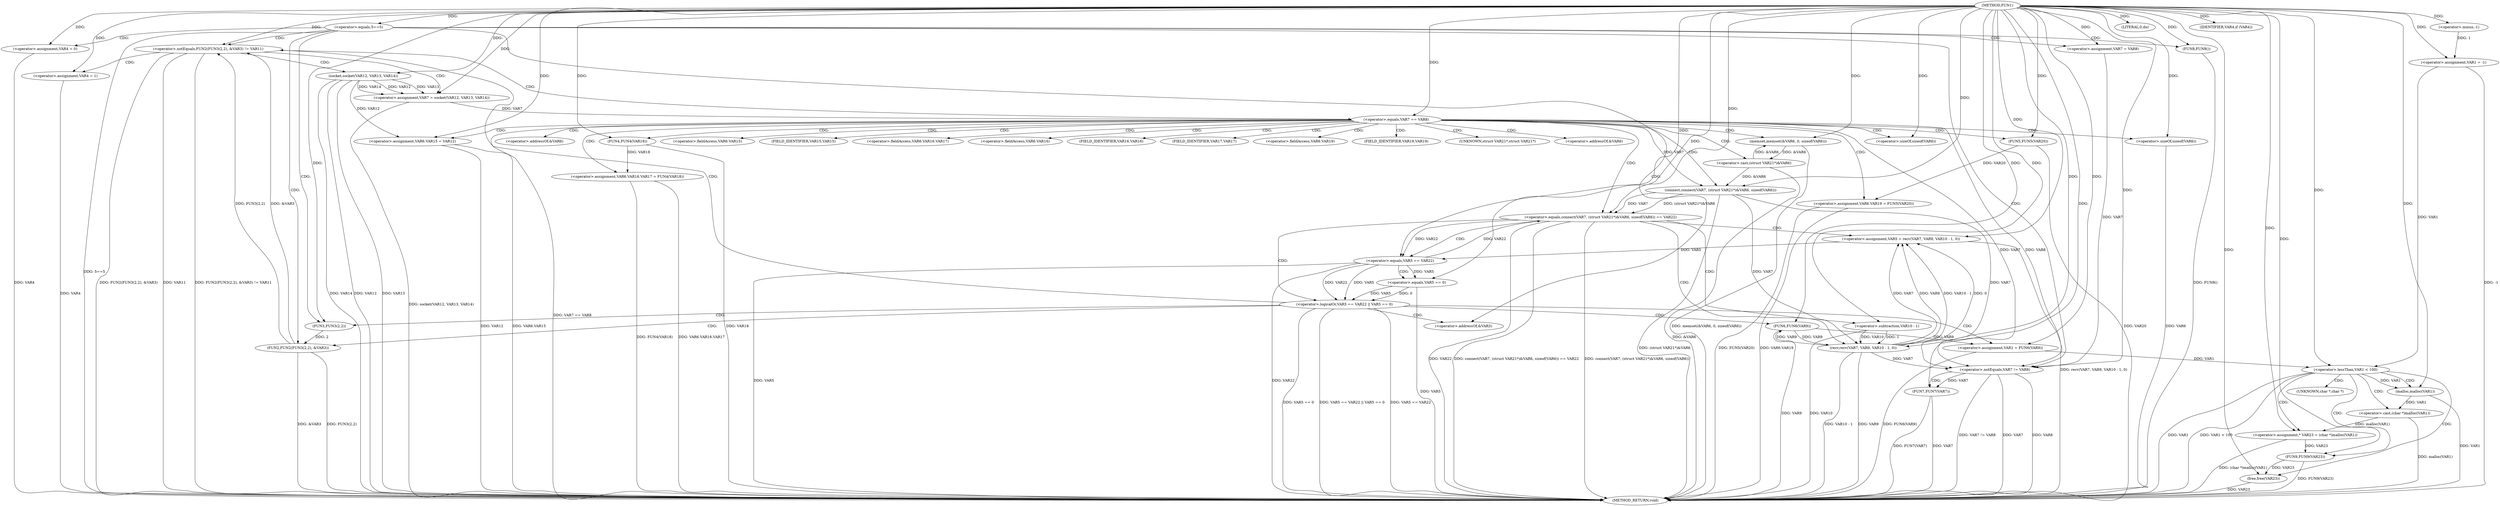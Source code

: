 digraph FUN1 {  
"1000100" [label = "(METHOD,FUN1)" ]
"1000242" [label = "(METHOD_RETURN,void)" ]
"1000103" [label = "(<operator>.assignment,VAR1 = -1)" ]
"1000105" [label = "(<operator>.minus,-1)" ]
"1000108" [label = "(<operator>.equals,5==5)" ]
"1000115" [label = "(<operator>.assignment,VAR4 = 0)" ]
"1000121" [label = "(<operator>.assignment,VAR7 = VAR8)" ]
"1000128" [label = "(<operator>.notEquals,FUN2(FUN3(2,2), &VAR3) != VAR11)" ]
"1000129" [label = "(FUN2,FUN2(FUN3(2,2), &VAR3))" ]
"1000130" [label = "(FUN3,FUN3(2,2))" ]
"1000138" [label = "(<operator>.assignment,VAR4 = 1)" ]
"1000141" [label = "(<operator>.assignment,VAR7 = socket(VAR12, VAR13, VAR14))" ]
"1000143" [label = "(socket,socket(VAR12, VAR13, VAR14))" ]
"1000148" [label = "(<operator>.equals,VAR7 == VAR8)" ]
"1000153" [label = "(memset,memset(&VAR6, 0, sizeof(VAR6)))" ]
"1000157" [label = "(<operator>.sizeOf,sizeof(VAR6))" ]
"1000159" [label = "(<operator>.assignment,VAR6.VAR15 = VAR12)" ]
"1000164" [label = "(<operator>.assignment,VAR6.VAR16.VAR17 = FUN4(VAR18))" ]
"1000170" [label = "(FUN4,FUN4(VAR18))" ]
"1000172" [label = "(<operator>.assignment,VAR6.VAR19 = FUN5(VAR20))" ]
"1000176" [label = "(FUN5,FUN5(VAR20))" ]
"1000179" [label = "(<operator>.equals,connect(VAR7, (struct VAR21*)&VAR6, sizeof(VAR6)) == VAR22)" ]
"1000180" [label = "(connect,connect(VAR7, (struct VAR21*)&VAR6, sizeof(VAR6)))" ]
"1000182" [label = "(<operator>.cast,(struct VAR21*)&VAR6)" ]
"1000186" [label = "(<operator>.sizeOf,sizeof(VAR6))" ]
"1000191" [label = "(<operator>.assignment,VAR5 = recv(VAR7, VAR9, VAR10 - 1, 0))" ]
"1000193" [label = "(recv,recv(VAR7, VAR9, VAR10 - 1, 0))" ]
"1000196" [label = "(<operator>.subtraction,VAR10 - 1)" ]
"1000201" [label = "(<operator>.logicalOr,VAR5 == VAR22 || VAR5 == 0)" ]
"1000202" [label = "(<operator>.equals,VAR5 == VAR22)" ]
"1000205" [label = "(<operator>.equals,VAR5 == 0)" ]
"1000210" [label = "(<operator>.assignment,VAR1 = FUN6(VAR9))" ]
"1000212" [label = "(FUN6,FUN6(VAR9))" ]
"1000214" [label = "(LITERAL,0,do)" ]
"1000216" [label = "(<operator>.notEquals,VAR7 != VAR8)" ]
"1000220" [label = "(FUN7,FUN7(VAR7))" ]
"1000223" [label = "(IDENTIFIER,VAR4,if (VAR4))" ]
"1000225" [label = "(FUN8,FUN8())" ]
"1000227" [label = "(<operator>.lessThan,VAR1 < 100)" ]
"1000232" [label = "(<operator>.assignment,* VAR23 = (char *)malloc(VAR1))" ]
"1000234" [label = "(<operator>.cast,(char *)malloc(VAR1))" ]
"1000236" [label = "(malloc,malloc(VAR1))" ]
"1000238" [label = "(FUN9,FUN9(VAR23))" ]
"1000240" [label = "(free,free(VAR23))" ]
"1000133" [label = "(<operator>.addressOf,&VAR3)" ]
"1000154" [label = "(<operator>.addressOf,&VAR6)" ]
"1000160" [label = "(<operator>.fieldAccess,VAR6.VAR15)" ]
"1000162" [label = "(FIELD_IDENTIFIER,VAR15,VAR15)" ]
"1000165" [label = "(<operator>.fieldAccess,VAR6.VAR16.VAR17)" ]
"1000166" [label = "(<operator>.fieldAccess,VAR6.VAR16)" ]
"1000168" [label = "(FIELD_IDENTIFIER,VAR16,VAR16)" ]
"1000169" [label = "(FIELD_IDENTIFIER,VAR17,VAR17)" ]
"1000173" [label = "(<operator>.fieldAccess,VAR6.VAR19)" ]
"1000175" [label = "(FIELD_IDENTIFIER,VAR19,VAR19)" ]
"1000183" [label = "(UNKNOWN,struct VAR21*,struct VAR21*)" ]
"1000184" [label = "(<operator>.addressOf,&VAR6)" ]
"1000235" [label = "(UNKNOWN,char *,char *)" ]
  "1000216" -> "1000242"  [ label = "DDG: VAR7 != VAR8"] 
  "1000179" -> "1000242"  [ label = "DDG: connect(VAR7, (struct VAR21*)&VAR6, sizeof(VAR6)) == VAR22"] 
  "1000103" -> "1000242"  [ label = "DDG: -1"] 
  "1000153" -> "1000242"  [ label = "DDG: memset(&VAR6, 0, sizeof(VAR6))"] 
  "1000129" -> "1000242"  [ label = "DDG: &VAR3"] 
  "1000210" -> "1000242"  [ label = "DDG: FUN6(VAR9)"] 
  "1000201" -> "1000242"  [ label = "DDG: VAR5 == 0"] 
  "1000115" -> "1000242"  [ label = "DDG: VAR4"] 
  "1000180" -> "1000242"  [ label = "DDG: (struct VAR21*)&VAR6"] 
  "1000179" -> "1000242"  [ label = "DDG: VAR22"] 
  "1000129" -> "1000242"  [ label = "DDG: FUN3(2,2)"] 
  "1000186" -> "1000242"  [ label = "DDG: VAR6"] 
  "1000225" -> "1000242"  [ label = "DDG: FUN8()"] 
  "1000220" -> "1000242"  [ label = "DDG: VAR7"] 
  "1000201" -> "1000242"  [ label = "DDG: VAR5 == VAR22 || VAR5 == 0"] 
  "1000227" -> "1000242"  [ label = "DDG: VAR1 < 100"] 
  "1000108" -> "1000242"  [ label = "DDG: 5==5"] 
  "1000236" -> "1000242"  [ label = "DDG: VAR1"] 
  "1000234" -> "1000242"  [ label = "DDG: malloc(VAR1)"] 
  "1000216" -> "1000242"  [ label = "DDG: VAR7"] 
  "1000238" -> "1000242"  [ label = "DDG: FUN9(VAR23)"] 
  "1000159" -> "1000242"  [ label = "DDG: VAR6.VAR15"] 
  "1000227" -> "1000242"  [ label = "DDG: VAR1"] 
  "1000205" -> "1000242"  [ label = "DDG: VAR5"] 
  "1000138" -> "1000242"  [ label = "DDG: VAR4"] 
  "1000193" -> "1000242"  [ label = "DDG: VAR9"] 
  "1000182" -> "1000242"  [ label = "DDG: &VAR6"] 
  "1000128" -> "1000242"  [ label = "DDG: FUN2(FUN3(2,2), &VAR3)"] 
  "1000143" -> "1000242"  [ label = "DDG: VAR12"] 
  "1000179" -> "1000242"  [ label = "DDG: connect(VAR7, (struct VAR21*)&VAR6, sizeof(VAR6))"] 
  "1000216" -> "1000242"  [ label = "DDG: VAR8"] 
  "1000202" -> "1000242"  [ label = "DDG: VAR5"] 
  "1000148" -> "1000242"  [ label = "DDG: VAR7 == VAR8"] 
  "1000172" -> "1000242"  [ label = "DDG: FUN5(VAR20)"] 
  "1000196" -> "1000242"  [ label = "DDG: VAR10"] 
  "1000212" -> "1000242"  [ label = "DDG: VAR9"] 
  "1000128" -> "1000242"  [ label = "DDG: VAR11"] 
  "1000191" -> "1000242"  [ label = "DDG: recv(VAR7, VAR9, VAR10 - 1, 0)"] 
  "1000172" -> "1000242"  [ label = "DDG: VAR6.VAR19"] 
  "1000232" -> "1000242"  [ label = "DDG: (char *)malloc(VAR1)"] 
  "1000141" -> "1000242"  [ label = "DDG: socket(VAR12, VAR13, VAR14)"] 
  "1000143" -> "1000242"  [ label = "DDG: VAR13"] 
  "1000220" -> "1000242"  [ label = "DDG: FUN7(VAR7)"] 
  "1000170" -> "1000242"  [ label = "DDG: VAR18"] 
  "1000176" -> "1000242"  [ label = "DDG: VAR20"] 
  "1000164" -> "1000242"  [ label = "DDG: FUN4(VAR18)"] 
  "1000128" -> "1000242"  [ label = "DDG: FUN2(FUN3(2,2), &VAR3) != VAR11"] 
  "1000159" -> "1000242"  [ label = "DDG: VAR12"] 
  "1000193" -> "1000242"  [ label = "DDG: VAR10 - 1"] 
  "1000143" -> "1000242"  [ label = "DDG: VAR14"] 
  "1000240" -> "1000242"  [ label = "DDG: VAR23"] 
  "1000201" -> "1000242"  [ label = "DDG: VAR5 == VAR22"] 
  "1000202" -> "1000242"  [ label = "DDG: VAR22"] 
  "1000164" -> "1000242"  [ label = "DDG: VAR6.VAR16.VAR17"] 
  "1000105" -> "1000103"  [ label = "DDG: 1"] 
  "1000100" -> "1000103"  [ label = "DDG: "] 
  "1000100" -> "1000105"  [ label = "DDG: "] 
  "1000100" -> "1000108"  [ label = "DDG: "] 
  "1000100" -> "1000115"  [ label = "DDG: "] 
  "1000100" -> "1000121"  [ label = "DDG: "] 
  "1000129" -> "1000128"  [ label = "DDG: FUN3(2,2)"] 
  "1000129" -> "1000128"  [ label = "DDG: &VAR3"] 
  "1000130" -> "1000129"  [ label = "DDG: 2"] 
  "1000100" -> "1000130"  [ label = "DDG: "] 
  "1000100" -> "1000128"  [ label = "DDG: "] 
  "1000100" -> "1000138"  [ label = "DDG: "] 
  "1000143" -> "1000141"  [ label = "DDG: VAR12"] 
  "1000143" -> "1000141"  [ label = "DDG: VAR13"] 
  "1000143" -> "1000141"  [ label = "DDG: VAR14"] 
  "1000100" -> "1000141"  [ label = "DDG: "] 
  "1000100" -> "1000143"  [ label = "DDG: "] 
  "1000141" -> "1000148"  [ label = "DDG: VAR7"] 
  "1000100" -> "1000148"  [ label = "DDG: "] 
  "1000182" -> "1000153"  [ label = "DDG: &VAR6"] 
  "1000100" -> "1000153"  [ label = "DDG: "] 
  "1000100" -> "1000157"  [ label = "DDG: "] 
  "1000143" -> "1000159"  [ label = "DDG: VAR12"] 
  "1000100" -> "1000159"  [ label = "DDG: "] 
  "1000170" -> "1000164"  [ label = "DDG: VAR18"] 
  "1000100" -> "1000170"  [ label = "DDG: "] 
  "1000176" -> "1000172"  [ label = "DDG: VAR20"] 
  "1000100" -> "1000176"  [ label = "DDG: "] 
  "1000180" -> "1000179"  [ label = "DDG: VAR7"] 
  "1000180" -> "1000179"  [ label = "DDG: (struct VAR21*)&VAR6"] 
  "1000148" -> "1000180"  [ label = "DDG: VAR7"] 
  "1000100" -> "1000180"  [ label = "DDG: "] 
  "1000182" -> "1000180"  [ label = "DDG: &VAR6"] 
  "1000153" -> "1000182"  [ label = "DDG: &VAR6"] 
  "1000100" -> "1000186"  [ label = "DDG: "] 
  "1000202" -> "1000179"  [ label = "DDG: VAR22"] 
  "1000100" -> "1000179"  [ label = "DDG: "] 
  "1000193" -> "1000191"  [ label = "DDG: VAR7"] 
  "1000193" -> "1000191"  [ label = "DDG: VAR9"] 
  "1000193" -> "1000191"  [ label = "DDG: VAR10 - 1"] 
  "1000193" -> "1000191"  [ label = "DDG: 0"] 
  "1000100" -> "1000191"  [ label = "DDG: "] 
  "1000180" -> "1000193"  [ label = "DDG: VAR7"] 
  "1000100" -> "1000193"  [ label = "DDG: "] 
  "1000212" -> "1000193"  [ label = "DDG: VAR9"] 
  "1000196" -> "1000193"  [ label = "DDG: VAR10"] 
  "1000196" -> "1000193"  [ label = "DDG: 1"] 
  "1000100" -> "1000196"  [ label = "DDG: "] 
  "1000202" -> "1000201"  [ label = "DDG: VAR5"] 
  "1000202" -> "1000201"  [ label = "DDG: VAR22"] 
  "1000191" -> "1000202"  [ label = "DDG: VAR5"] 
  "1000100" -> "1000202"  [ label = "DDG: "] 
  "1000179" -> "1000202"  [ label = "DDG: VAR22"] 
  "1000205" -> "1000201"  [ label = "DDG: VAR5"] 
  "1000205" -> "1000201"  [ label = "DDG: 0"] 
  "1000202" -> "1000205"  [ label = "DDG: VAR5"] 
  "1000100" -> "1000205"  [ label = "DDG: "] 
  "1000212" -> "1000210"  [ label = "DDG: VAR9"] 
  "1000100" -> "1000210"  [ label = "DDG: "] 
  "1000193" -> "1000212"  [ label = "DDG: VAR9"] 
  "1000100" -> "1000212"  [ label = "DDG: "] 
  "1000100" -> "1000214"  [ label = "DDG: "] 
  "1000193" -> "1000216"  [ label = "DDG: VAR7"] 
  "1000180" -> "1000216"  [ label = "DDG: VAR7"] 
  "1000148" -> "1000216"  [ label = "DDG: VAR7"] 
  "1000121" -> "1000216"  [ label = "DDG: VAR7"] 
  "1000100" -> "1000216"  [ label = "DDG: "] 
  "1000148" -> "1000216"  [ label = "DDG: VAR8"] 
  "1000216" -> "1000220"  [ label = "DDG: VAR7"] 
  "1000100" -> "1000220"  [ label = "DDG: "] 
  "1000100" -> "1000223"  [ label = "DDG: "] 
  "1000100" -> "1000225"  [ label = "DDG: "] 
  "1000103" -> "1000227"  [ label = "DDG: VAR1"] 
  "1000210" -> "1000227"  [ label = "DDG: VAR1"] 
  "1000100" -> "1000227"  [ label = "DDG: "] 
  "1000234" -> "1000232"  [ label = "DDG: malloc(VAR1)"] 
  "1000100" -> "1000232"  [ label = "DDG: "] 
  "1000236" -> "1000234"  [ label = "DDG: VAR1"] 
  "1000227" -> "1000236"  [ label = "DDG: VAR1"] 
  "1000100" -> "1000236"  [ label = "DDG: "] 
  "1000232" -> "1000238"  [ label = "DDG: VAR23"] 
  "1000100" -> "1000238"  [ label = "DDG: "] 
  "1000238" -> "1000240"  [ label = "DDG: VAR23"] 
  "1000100" -> "1000240"  [ label = "DDG: "] 
  "1000108" -> "1000128"  [ label = "CDG: "] 
  "1000108" -> "1000133"  [ label = "CDG: "] 
  "1000108" -> "1000216"  [ label = "CDG: "] 
  "1000108" -> "1000130"  [ label = "CDG: "] 
  "1000108" -> "1000121"  [ label = "CDG: "] 
  "1000108" -> "1000129"  [ label = "CDG: "] 
  "1000108" -> "1000115"  [ label = "CDG: "] 
  "1000108" -> "1000225"  [ label = "CDG: "] 
  "1000128" -> "1000141"  [ label = "CDG: "] 
  "1000128" -> "1000148"  [ label = "CDG: "] 
  "1000128" -> "1000138"  [ label = "CDG: "] 
  "1000128" -> "1000143"  [ label = "CDG: "] 
  "1000148" -> "1000164"  [ label = "CDG: "] 
  "1000148" -> "1000182"  [ label = "CDG: "] 
  "1000148" -> "1000166"  [ label = "CDG: "] 
  "1000148" -> "1000180"  [ label = "CDG: "] 
  "1000148" -> "1000183"  [ label = "CDG: "] 
  "1000148" -> "1000165"  [ label = "CDG: "] 
  "1000148" -> "1000157"  [ label = "CDG: "] 
  "1000148" -> "1000175"  [ label = "CDG: "] 
  "1000148" -> "1000154"  [ label = "CDG: "] 
  "1000148" -> "1000160"  [ label = "CDG: "] 
  "1000148" -> "1000179"  [ label = "CDG: "] 
  "1000148" -> "1000176"  [ label = "CDG: "] 
  "1000148" -> "1000153"  [ label = "CDG: "] 
  "1000148" -> "1000186"  [ label = "CDG: "] 
  "1000148" -> "1000172"  [ label = "CDG: "] 
  "1000148" -> "1000169"  [ label = "CDG: "] 
  "1000148" -> "1000168"  [ label = "CDG: "] 
  "1000148" -> "1000159"  [ label = "CDG: "] 
  "1000148" -> "1000173"  [ label = "CDG: "] 
  "1000148" -> "1000170"  [ label = "CDG: "] 
  "1000148" -> "1000184"  [ label = "CDG: "] 
  "1000148" -> "1000162"  [ label = "CDG: "] 
  "1000179" -> "1000191"  [ label = "CDG: "] 
  "1000179" -> "1000201"  [ label = "CDG: "] 
  "1000179" -> "1000196"  [ label = "CDG: "] 
  "1000179" -> "1000202"  [ label = "CDG: "] 
  "1000179" -> "1000193"  [ label = "CDG: "] 
  "1000201" -> "1000210"  [ label = "CDG: "] 
  "1000201" -> "1000212"  [ label = "CDG: "] 
  "1000201" -> "1000128"  [ label = "CDG: "] 
  "1000201" -> "1000133"  [ label = "CDG: "] 
  "1000201" -> "1000130"  [ label = "CDG: "] 
  "1000201" -> "1000129"  [ label = "CDG: "] 
  "1000202" -> "1000205"  [ label = "CDG: "] 
  "1000216" -> "1000220"  [ label = "CDG: "] 
  "1000227" -> "1000238"  [ label = "CDG: "] 
  "1000227" -> "1000236"  [ label = "CDG: "] 
  "1000227" -> "1000235"  [ label = "CDG: "] 
  "1000227" -> "1000240"  [ label = "CDG: "] 
  "1000227" -> "1000232"  [ label = "CDG: "] 
  "1000227" -> "1000234"  [ label = "CDG: "] 
}
